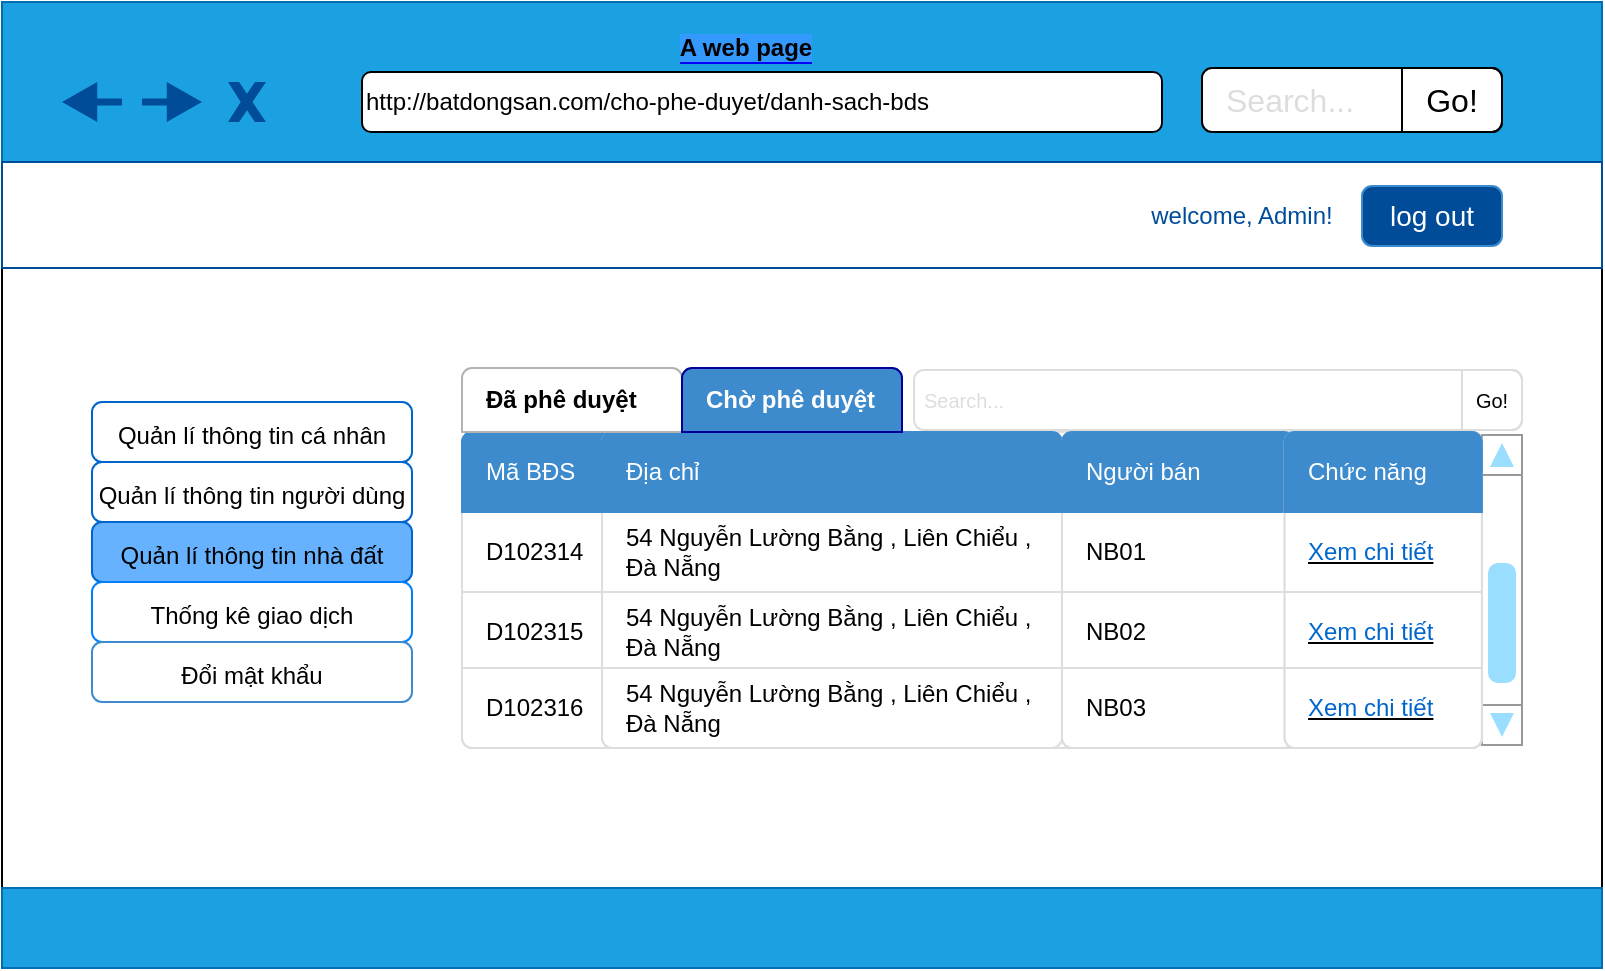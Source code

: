 <mxfile version="12.0.2" type="github" pages="1"><diagram id="NH0De1h8tEdP9LOJbd18" name="Page-1"><mxGraphModel dx="1408" dy="779" grid="1" gridSize="10" guides="1" tooltips="1" connect="1" arrows="1" fold="1" page="1" pageScale="1" pageWidth="827" pageHeight="1169" math="0" shadow="0"><root><mxCell id="0"/><mxCell id="1" parent="0"/><mxCell id="H4DDcBMJjKnxO3FUkKOn-1" value="" style="rounded=0;whiteSpace=wrap;html=1;fillColor=#FFFFFF;" parent="1" vertex="1"><mxGeometry y="28" width="800" height="482" as="geometry"/></mxCell><mxCell id="H4DDcBMJjKnxO3FUkKOn-5" value="" style="rounded=0;whiteSpace=wrap;html=1;fillColor=#1ba1e2;strokeColor=#006EAF;fontColor=#ffffff;" parent="1" vertex="1"><mxGeometry y="27" width="800" height="80" as="geometry"/></mxCell><mxCell id="H4DDcBMJjKnxO3FUkKOn-6" value="" style="rounded=0;whiteSpace=wrap;html=1;fillColor=#1ba1e2;strokeColor=#006EAF;fontColor=#ffffff;" parent="1" vertex="1"><mxGeometry y="470" width="800" height="40" as="geometry"/></mxCell><mxCell id="H4DDcBMJjKnxO3FUkKOn-8" value="&lt;span style=&quot;white-space: normal&quot;&gt;http://batdongsan.com/cho-phe-duyet/danh-sach-bds&lt;/span&gt;" style="rounded=1;whiteSpace=wrap;html=1;align=left;" parent="1" vertex="1"><mxGeometry x="180" y="62" width="400" height="30" as="geometry"/></mxCell><mxCell id="H4DDcBMJjKnxO3FUkKOn-29" value="Search..." style="html=1;shadow=0;shape=mxgraph.bootstrap.rrect;fillColor=#ffffff;rSize=5;strokeColor=#000000;align=left;spacingLeft=10;fontSize=16;fontColor=#dddddd;whiteSpace=wrap;" parent="1" vertex="1"><mxGeometry x="600" y="60" width="150" height="32" as="geometry"/></mxCell><mxCell id="H4DDcBMJjKnxO3FUkKOn-30" value="Go!" style="html=1;shadow=0;dashed=0;shape=mxgraph.bootstrap.rightButton;rSize=5;strokeColor=#000000;fillColor=none;fontSize=16;whiteSpace=wrap;resizeHeight=1;" parent="H4DDcBMJjKnxO3FUkKOn-29" vertex="1"><mxGeometry x="1" width="50" height="32" relative="1" as="geometry"><mxPoint x="-50" as="offset"/></mxGeometry></mxCell><mxCell id="H4DDcBMJjKnxO3FUkKOn-37" value="" style="verticalLabelPosition=bottom;verticalAlign=top;html=1;shape=mxgraph.basic.x;strokeColor=none;fillColor=#004C99;fontColor=#ffffff;" parent="1" vertex="1"><mxGeometry x="113" y="67" width="19" height="20" as="geometry"/></mxCell><mxCell id="H4DDcBMJjKnxO3FUkKOn-39" value="" style="shape=image;html=1;verticalAlign=top;verticalLabelPosition=bottom;labelBackgroundColor=#ffffff;imageAspect=0;aspect=fixed;image=https://cdn0.iconfinder.com/data/icons/my-house-1/512/09-house-128.png;fillColor=#0000FF;" parent="1" vertex="1"><mxGeometry x="140" y="62" width="30" height="30" as="geometry"/></mxCell><mxCell id="H4DDcBMJjKnxO3FUkKOn-49" value="" style="html=1;shadow=0;dashed=0;align=center;verticalAlign=middle;shape=mxgraph.arrows2.arrow;dy=0.82;dx=17.6;flipH=1;notch=0;labelBackgroundColor=#0000ff;fillColor=#004C99;strokeColor=none;" parent="1" vertex="1"><mxGeometry x="30" y="67" width="30" height="20" as="geometry"/></mxCell><mxCell id="H4DDcBMJjKnxO3FUkKOn-53" value="" style="html=1;shadow=0;dashed=0;align=center;verticalAlign=middle;shape=mxgraph.arrows2.arrow;dy=0.82;dx=17.6;flipH=1;notch=0;labelBackgroundColor=#0000ff;fillColor=#004C99;strokeColor=none;rotation=180;" parent="1" vertex="1"><mxGeometry x="70" y="67" width="30" height="20" as="geometry"/></mxCell><mxCell id="H4DDcBMJjKnxO3FUkKOn-56" value="&lt;b style=&quot;background-color: rgb(51 , 153 , 255)&quot;&gt;A web page&lt;/b&gt;" style="text;html=1;align=center;verticalAlign=middle;whiteSpace=wrap;rounded=0;labelBackgroundColor=#0000ff;" parent="1" vertex="1"><mxGeometry x="327" y="40" width="90" height="20" as="geometry"/></mxCell><mxCell id="cFiAQLyp_G1X_QWSbdbf-6" value="" style="rounded=0;whiteSpace=wrap;html=1;strokeColor=#004C99;" parent="1" vertex="1"><mxGeometry y="107" width="800" height="53" as="geometry"/></mxCell><mxCell id="cFiAQLyp_G1X_QWSbdbf-7" value="log out" style="html=1;shadow=0;dashed=0;shape=mxgraph.bootstrap.rrect;rSize=5;fillColor=#004C99;align=center;strokeColor=#3D8BCD;fontColor=#ffffff;fontSize=14;whiteSpace=wrap;" parent="1" vertex="1"><mxGeometry x="680" y="119" width="70" height="30" as="geometry"/></mxCell><mxCell id="cFiAQLyp_G1X_QWSbdbf-8" value="&lt;font color=&quot;#004c99&quot;&gt;welcome, Admin!&lt;/font&gt;" style="text;html=1;strokeColor=none;fillColor=#FFFFFF;align=center;verticalAlign=middle;whiteSpace=wrap;rounded=0;" parent="1" vertex="1"><mxGeometry x="570" y="124" width="100" height="20" as="geometry"/></mxCell><mxCell id="6NtRQZqY0L_buCPkxZ3Z-6" value="&lt;font style=&quot;font-size: 12px&quot;&gt;Quản lí thông tin cá nhân&lt;/font&gt;" style="html=1;shadow=0;dashed=0;shape=mxgraph.bootstrap.rrect;rSize=5;strokeColor=#0066CC;fillColor=#ffffff;align=center;fontSize=16;whiteSpace=wrap;" parent="1" vertex="1"><mxGeometry x="45" y="227" width="160" height="30" as="geometry"/></mxCell><mxCell id="6NtRQZqY0L_buCPkxZ3Z-7" value="&lt;span style=&quot;white-space: normal&quot;&gt;&lt;font style=&quot;font-size: 12px&quot;&gt;Quản lí thông tin người dùng&lt;/font&gt;&lt;/span&gt;" style="html=1;shadow=0;dashed=0;shape=mxgraph.bootstrap.rrect;rSize=5;align=center;fontSize=16;whiteSpace=wrap;strokeColor=#0066CC;" parent="1" vertex="1"><mxGeometry x="45" y="257" width="160" height="30" as="geometry"/></mxCell><mxCell id="6NtRQZqY0L_buCPkxZ3Z-8" value="&lt;span style=&quot;font-size: 12px&quot;&gt;Quản lí thông tin nhà đất&lt;/span&gt;" style="html=1;shadow=0;dashed=0;shape=mxgraph.bootstrap.rrect;rSize=5;strokeColor=#0066CC;fillColor=#66B2FF;align=center;fontSize=16;whiteSpace=wrap;" parent="1" vertex="1"><mxGeometry x="45" y="287" width="160" height="30" as="geometry"/></mxCell><mxCell id="6NtRQZqY0L_buCPkxZ3Z-9" value="&lt;span style=&quot;font-size: 12px&quot;&gt;Thống kê giao dịch&lt;/span&gt;" style="html=1;shadow=0;dashed=0;shape=mxgraph.bootstrap.rrect;rSize=5;strokeColor=#007FFF;fillColor=#ffffff;align=center;fontSize=16;whiteSpace=wrap;" parent="1" vertex="1"><mxGeometry x="45" y="317" width="160" height="30" as="geometry"/></mxCell><mxCell id="6NtRQZqY0L_buCPkxZ3Z-10" value="&lt;font style=&quot;font-size: 12px&quot;&gt;Đổi mật khẩu&lt;/font&gt;" style="html=1;shadow=0;dashed=0;shape=mxgraph.bootstrap.rrect;rSize=5;strokeColor=#3D8BCD;fillColor=#FFFFFF;align=center;fontSize=16;whiteSpace=wrap;" parent="1" vertex="1"><mxGeometry x="45" y="347" width="160" height="30" as="geometry"/></mxCell><mxCell id="xvM3CoXxmK8Ox1nmNSIk-1" value="" style="verticalLabelPosition=bottom;shadow=0;dashed=0;align=center;html=1;verticalAlign=top;strokeWidth=1;shape=mxgraph.mockup.navigation.scrollBar;fillColor=#ffffff;strokeColor=#999999;barPos=20;fillColor2=#99ddff;strokeColor2=none;direction=north;" parent="1" vertex="1"><mxGeometry x="740" y="243.5" width="10" height="155" as="geometry"/></mxCell><mxCell id="elmiL-Avdj9_zMGWZd68-1" value="Search..." style="html=1;shadow=0;dashed=0;shape=mxgraph.bootstrap.rrect;fillColor=#ffffff;rSize=5;strokeColor=#dddddd;align=left;spacingLeft=3;fontSize=10;fontColor=#dddddd;whiteSpace=wrap;" parent="1" vertex="1"><mxGeometry x="456" y="211" width="304" height="30" as="geometry"/></mxCell><mxCell id="elmiL-Avdj9_zMGWZd68-2" value="Go!" style="html=1;shadow=0;dashed=0;shape=mxgraph.bootstrap.rightButton;rSize=5;strokeColor=#dddddd;fillColor=none;fontSize=10;whiteSpace=wrap;resizeHeight=1;" parent="elmiL-Avdj9_zMGWZd68-1" vertex="1"><mxGeometry x="1" width="30" height="30" relative="1" as="geometry"><mxPoint x="-30" as="offset"/></mxGeometry></mxCell><mxCell id="elmiL-Avdj9_zMGWZd68-5" value="" style="html=1;shadow=0;dashed=0;shape=mxgraph.bootstrap.rrect;rSize=5;strokeColor=#dddddd;html=1;whiteSpace=wrap;fillColor=#ffffff;" parent="1" vertex="1"><mxGeometry x="230" y="242" width="510" height="158" as="geometry"/></mxCell><mxCell id="elmiL-Avdj9_zMGWZd68-6" value="D102314" style="strokeColor=inherit;fillColor=inherit;gradientColor=inherit;html=1;shadow=0;dashed=0;shape=mxgraph.bootstrap.rect;spacingLeft=10;align=left;perimeter=none;whiteSpace=wrap;resizeWidth=1;" parent="elmiL-Avdj9_zMGWZd68-5" vertex="1"><mxGeometry width="137.079" height="40" relative="1" as="geometry"><mxPoint y="40" as="offset"/></mxGeometry></mxCell><mxCell id="elmiL-Avdj9_zMGWZd68-7" value="D102315" style="strokeColor=inherit;fillColor=inherit;gradientColor=inherit;html=1;shadow=0;dashed=0;shape=mxgraph.bootstrap.rect;spacingLeft=10;align=left;perimeter=none;whiteSpace=wrap;resizeWidth=1;" parent="elmiL-Avdj9_zMGWZd68-5" vertex="1"><mxGeometry width="137.079" height="40" relative="1" as="geometry"><mxPoint y="80" as="offset"/></mxGeometry></mxCell><mxCell id="elmiL-Avdj9_zMGWZd68-8" value="D102316" style="strokeColor=inherit;fillColor=inherit;gradientColor=inherit;html=1;shadow=0;dashed=0;shape=mxgraph.bootstrap.bottomButton;rSize=5;spacingLeft=10;align=left;perimeter=none;whiteSpace=wrap;resizeWidth=1;" parent="elmiL-Avdj9_zMGWZd68-5" vertex="1"><mxGeometry y="1" width="137.079" height="40" relative="1" as="geometry"><mxPoint y="-40" as="offset"/></mxGeometry></mxCell><mxCell id="elmiL-Avdj9_zMGWZd68-9" value="Mã BĐS" style="html=1;shadow=0;dashed=0;shape=mxgraph.bootstrap.topButton;rSize=5;fillColor=#3D8BCD;strokeColor=#3D8BCD;fontColor=#ffffff;spacingLeft=10;align=left;whiteSpace=wrap;resizeWidth=1;" parent="elmiL-Avdj9_zMGWZd68-5" vertex="1"><mxGeometry width="137.079" height="40" relative="1" as="geometry"/></mxCell><mxCell id="elmiL-Avdj9_zMGWZd68-10" value="" style="html=1;shadow=0;dashed=0;shape=mxgraph.bootstrap.rrect;rSize=5;strokeColor=#dddddd;html=1;whiteSpace=wrap;fillColor=#ffffff;" parent="elmiL-Avdj9_zMGWZd68-5" vertex="1"><mxGeometry x="70" width="440" height="158" as="geometry"/></mxCell><mxCell id="elmiL-Avdj9_zMGWZd68-11" value="54 Nguyễn Lường Bằng , Liên Chiểu , Đà Nẵng" style="strokeColor=inherit;fillColor=inherit;gradientColor=inherit;html=1;shadow=0;dashed=0;shape=mxgraph.bootstrap.rect;spacingLeft=10;align=left;perimeter=none;whiteSpace=wrap;resizeWidth=1;" parent="elmiL-Avdj9_zMGWZd68-10" vertex="1"><mxGeometry width="230" height="40" relative="1" as="geometry"><mxPoint y="40" as="offset"/></mxGeometry></mxCell><mxCell id="elmiL-Avdj9_zMGWZd68-12" value="54 Nguyễn Lường Bằng , Liên Chiểu , Đà Nẵng" style="strokeColor=inherit;fillColor=inherit;gradientColor=inherit;html=1;shadow=0;dashed=0;shape=mxgraph.bootstrap.rect;spacingLeft=10;align=left;perimeter=none;whiteSpace=wrap;resizeWidth=1;" parent="elmiL-Avdj9_zMGWZd68-10" vertex="1"><mxGeometry width="230" height="40" relative="1" as="geometry"><mxPoint y="80" as="offset"/></mxGeometry></mxCell><mxCell id="elmiL-Avdj9_zMGWZd68-13" value="54 Nguyễn Lường Bằng , Liên Chiểu , Đà Nẵng" style="strokeColor=inherit;fillColor=inherit;gradientColor=inherit;html=1;shadow=0;dashed=0;shape=mxgraph.bootstrap.bottomButton;rSize=5;spacingLeft=10;align=left;perimeter=none;whiteSpace=wrap;resizeWidth=1;" parent="elmiL-Avdj9_zMGWZd68-10" vertex="1"><mxGeometry y="1" width="230" height="40" relative="1" as="geometry"><mxPoint y="-40" as="offset"/></mxGeometry></mxCell><mxCell id="elmiL-Avdj9_zMGWZd68-14" value="Địa chỉ" style="html=1;shadow=0;dashed=0;shape=mxgraph.bootstrap.topButton;rSize=5;fillColor=#3D8BCD;strokeColor=#3D8BCD;fontColor=#ffffff;spacingLeft=10;align=left;whiteSpace=wrap;resizeWidth=1;" parent="elmiL-Avdj9_zMGWZd68-10" vertex="1"><mxGeometry width="230" height="40" relative="1" as="geometry"/></mxCell><mxCell id="elmiL-Avdj9_zMGWZd68-15" value="" style="html=1;shadow=0;dashed=0;shape=mxgraph.bootstrap.rrect;rSize=5;strokeColor=#dddddd;html=1;whiteSpace=wrap;fillColor=#ffffff;" parent="elmiL-Avdj9_zMGWZd68-10" vertex="1"><mxGeometry x="230" width="210" height="158" as="geometry"/></mxCell><mxCell id="elmiL-Avdj9_zMGWZd68-16" value="NB01" style="strokeColor=inherit;fillColor=inherit;gradientColor=inherit;html=1;shadow=0;dashed=0;shape=mxgraph.bootstrap.rect;spacingLeft=10;align=left;perimeter=none;whiteSpace=wrap;resizeWidth=1;" parent="elmiL-Avdj9_zMGWZd68-15" vertex="1"><mxGeometry width="115.862" height="40" relative="1" as="geometry"><mxPoint y="40" as="offset"/></mxGeometry></mxCell><mxCell id="elmiL-Avdj9_zMGWZd68-17" value="NB02" style="strokeColor=inherit;fillColor=inherit;gradientColor=inherit;html=1;shadow=0;dashed=0;shape=mxgraph.bootstrap.rect;spacingLeft=10;align=left;perimeter=none;whiteSpace=wrap;resizeWidth=1;" parent="elmiL-Avdj9_zMGWZd68-15" vertex="1"><mxGeometry width="115.862" height="40" relative="1" as="geometry"><mxPoint y="80" as="offset"/></mxGeometry></mxCell><mxCell id="elmiL-Avdj9_zMGWZd68-18" value="NB03" style="strokeColor=inherit;fillColor=inherit;gradientColor=inherit;html=1;shadow=0;dashed=0;shape=mxgraph.bootstrap.bottomButton;rSize=5;spacingLeft=10;align=left;perimeter=none;whiteSpace=wrap;resizeWidth=1;" parent="elmiL-Avdj9_zMGWZd68-15" vertex="1"><mxGeometry y="1" width="115.862" height="40" relative="1" as="geometry"><mxPoint y="-40" as="offset"/></mxGeometry></mxCell><mxCell id="elmiL-Avdj9_zMGWZd68-19" value="Người bán" style="html=1;shadow=0;dashed=0;shape=mxgraph.bootstrap.topButton;rSize=5;fillColor=#3D8BCD;strokeColor=#3D8BCD;fontColor=#ffffff;spacingLeft=10;align=left;whiteSpace=wrap;resizeWidth=1;" parent="elmiL-Avdj9_zMGWZd68-15" vertex="1"><mxGeometry width="115.862" height="40" relative="1" as="geometry"/></mxCell><mxCell id="elmiL-Avdj9_zMGWZd68-20" value="" style="html=1;shadow=0;dashed=0;shape=mxgraph.bootstrap.rrect;rSize=5;strokeColor=#dddddd;html=1;whiteSpace=wrap;fillColor=#ffffff;" parent="elmiL-Avdj9_zMGWZd68-15" vertex="1"><mxGeometry x="111.33" width="98.606" height="158" as="geometry"/></mxCell><mxCell id="elmiL-Avdj9_zMGWZd68-21" value="&lt;u&gt;&lt;font color=&quot;#0066cc&quot;&gt;Xem chi tiết&lt;/font&gt;&lt;/u&gt;" style="strokeColor=inherit;fillColor=inherit;gradientColor=inherit;html=1;shadow=0;dashed=0;shape=mxgraph.bootstrap.rect;spacingLeft=10;align=left;perimeter=none;whiteSpace=wrap;resizeWidth=1;" parent="elmiL-Avdj9_zMGWZd68-20" vertex="1"><mxGeometry width="98.606" height="40" relative="1" as="geometry"><mxPoint y="40" as="offset"/></mxGeometry></mxCell><mxCell id="elmiL-Avdj9_zMGWZd68-22" value="&lt;u style=&quot;white-space: normal&quot;&gt;&lt;font color=&quot;#0066cc&quot;&gt;Xem chi tiết&lt;/font&gt;&lt;/u&gt;" style="strokeColor=inherit;fillColor=inherit;gradientColor=inherit;html=1;shadow=0;dashed=0;shape=mxgraph.bootstrap.rect;spacingLeft=10;align=left;perimeter=none;whiteSpace=wrap;resizeWidth=1;" parent="elmiL-Avdj9_zMGWZd68-20" vertex="1"><mxGeometry width="98.606" height="40" relative="1" as="geometry"><mxPoint y="80" as="offset"/></mxGeometry></mxCell><mxCell id="elmiL-Avdj9_zMGWZd68-23" value="&lt;u style=&quot;white-space: normal&quot;&gt;&lt;font color=&quot;#0066cc&quot;&gt;Xem chi tiết&lt;/font&gt;&lt;/u&gt;" style="strokeColor=inherit;fillColor=inherit;gradientColor=inherit;html=1;shadow=0;dashed=0;shape=mxgraph.bootstrap.bottomButton;rSize=5;spacingLeft=10;align=left;perimeter=none;whiteSpace=wrap;resizeWidth=1;" parent="elmiL-Avdj9_zMGWZd68-20" vertex="1"><mxGeometry y="1" width="98.606" height="40" relative="1" as="geometry"><mxPoint y="-40" as="offset"/></mxGeometry></mxCell><mxCell id="elmiL-Avdj9_zMGWZd68-24" value="Chức năng" style="html=1;shadow=0;dashed=0;shape=mxgraph.bootstrap.topButton;rSize=5;fillColor=#3D8BCD;strokeColor=#3D8BCD;fontColor=#ffffff;spacingLeft=10;align=left;whiteSpace=wrap;resizeWidth=1;" parent="elmiL-Avdj9_zMGWZd68-20" vertex="1"><mxGeometry width="98.606" height="40" relative="1" as="geometry"/></mxCell><mxCell id="hPx7lmto0baaH4zIBcj_-7" value="&lt;b&gt;Đã phê duyệt&lt;/b&gt;" style="html=1;shadow=0;dashed=0;shape=mxgraph.bootstrap.topButton;rSize=5;spacingLeft=10;align=left;whiteSpace=wrap;labelBackgroundColor=none;strokeColor=#B3B3B3;" parent="1" vertex="1"><mxGeometry x="230" y="210" width="110" height="32" as="geometry"/></mxCell><mxCell id="hPx7lmto0baaH4zIBcj_-8" value="&lt;b&gt;&lt;font color=&quot;#ffffff&quot;&gt;Chờ phê duyệt&lt;/font&gt;&lt;/b&gt;" style="html=1;shadow=0;dashed=0;shape=mxgraph.bootstrap.topButton;rSize=5;spacingLeft=10;align=left;whiteSpace=wrap;labelBackgroundColor=none;strokeColor=#000099;fillColor=#3D8BCD;" parent="1" vertex="1"><mxGeometry x="340" y="210" width="110" height="32" as="geometry"/></mxCell></root></mxGraphModel></diagram></mxfile>
